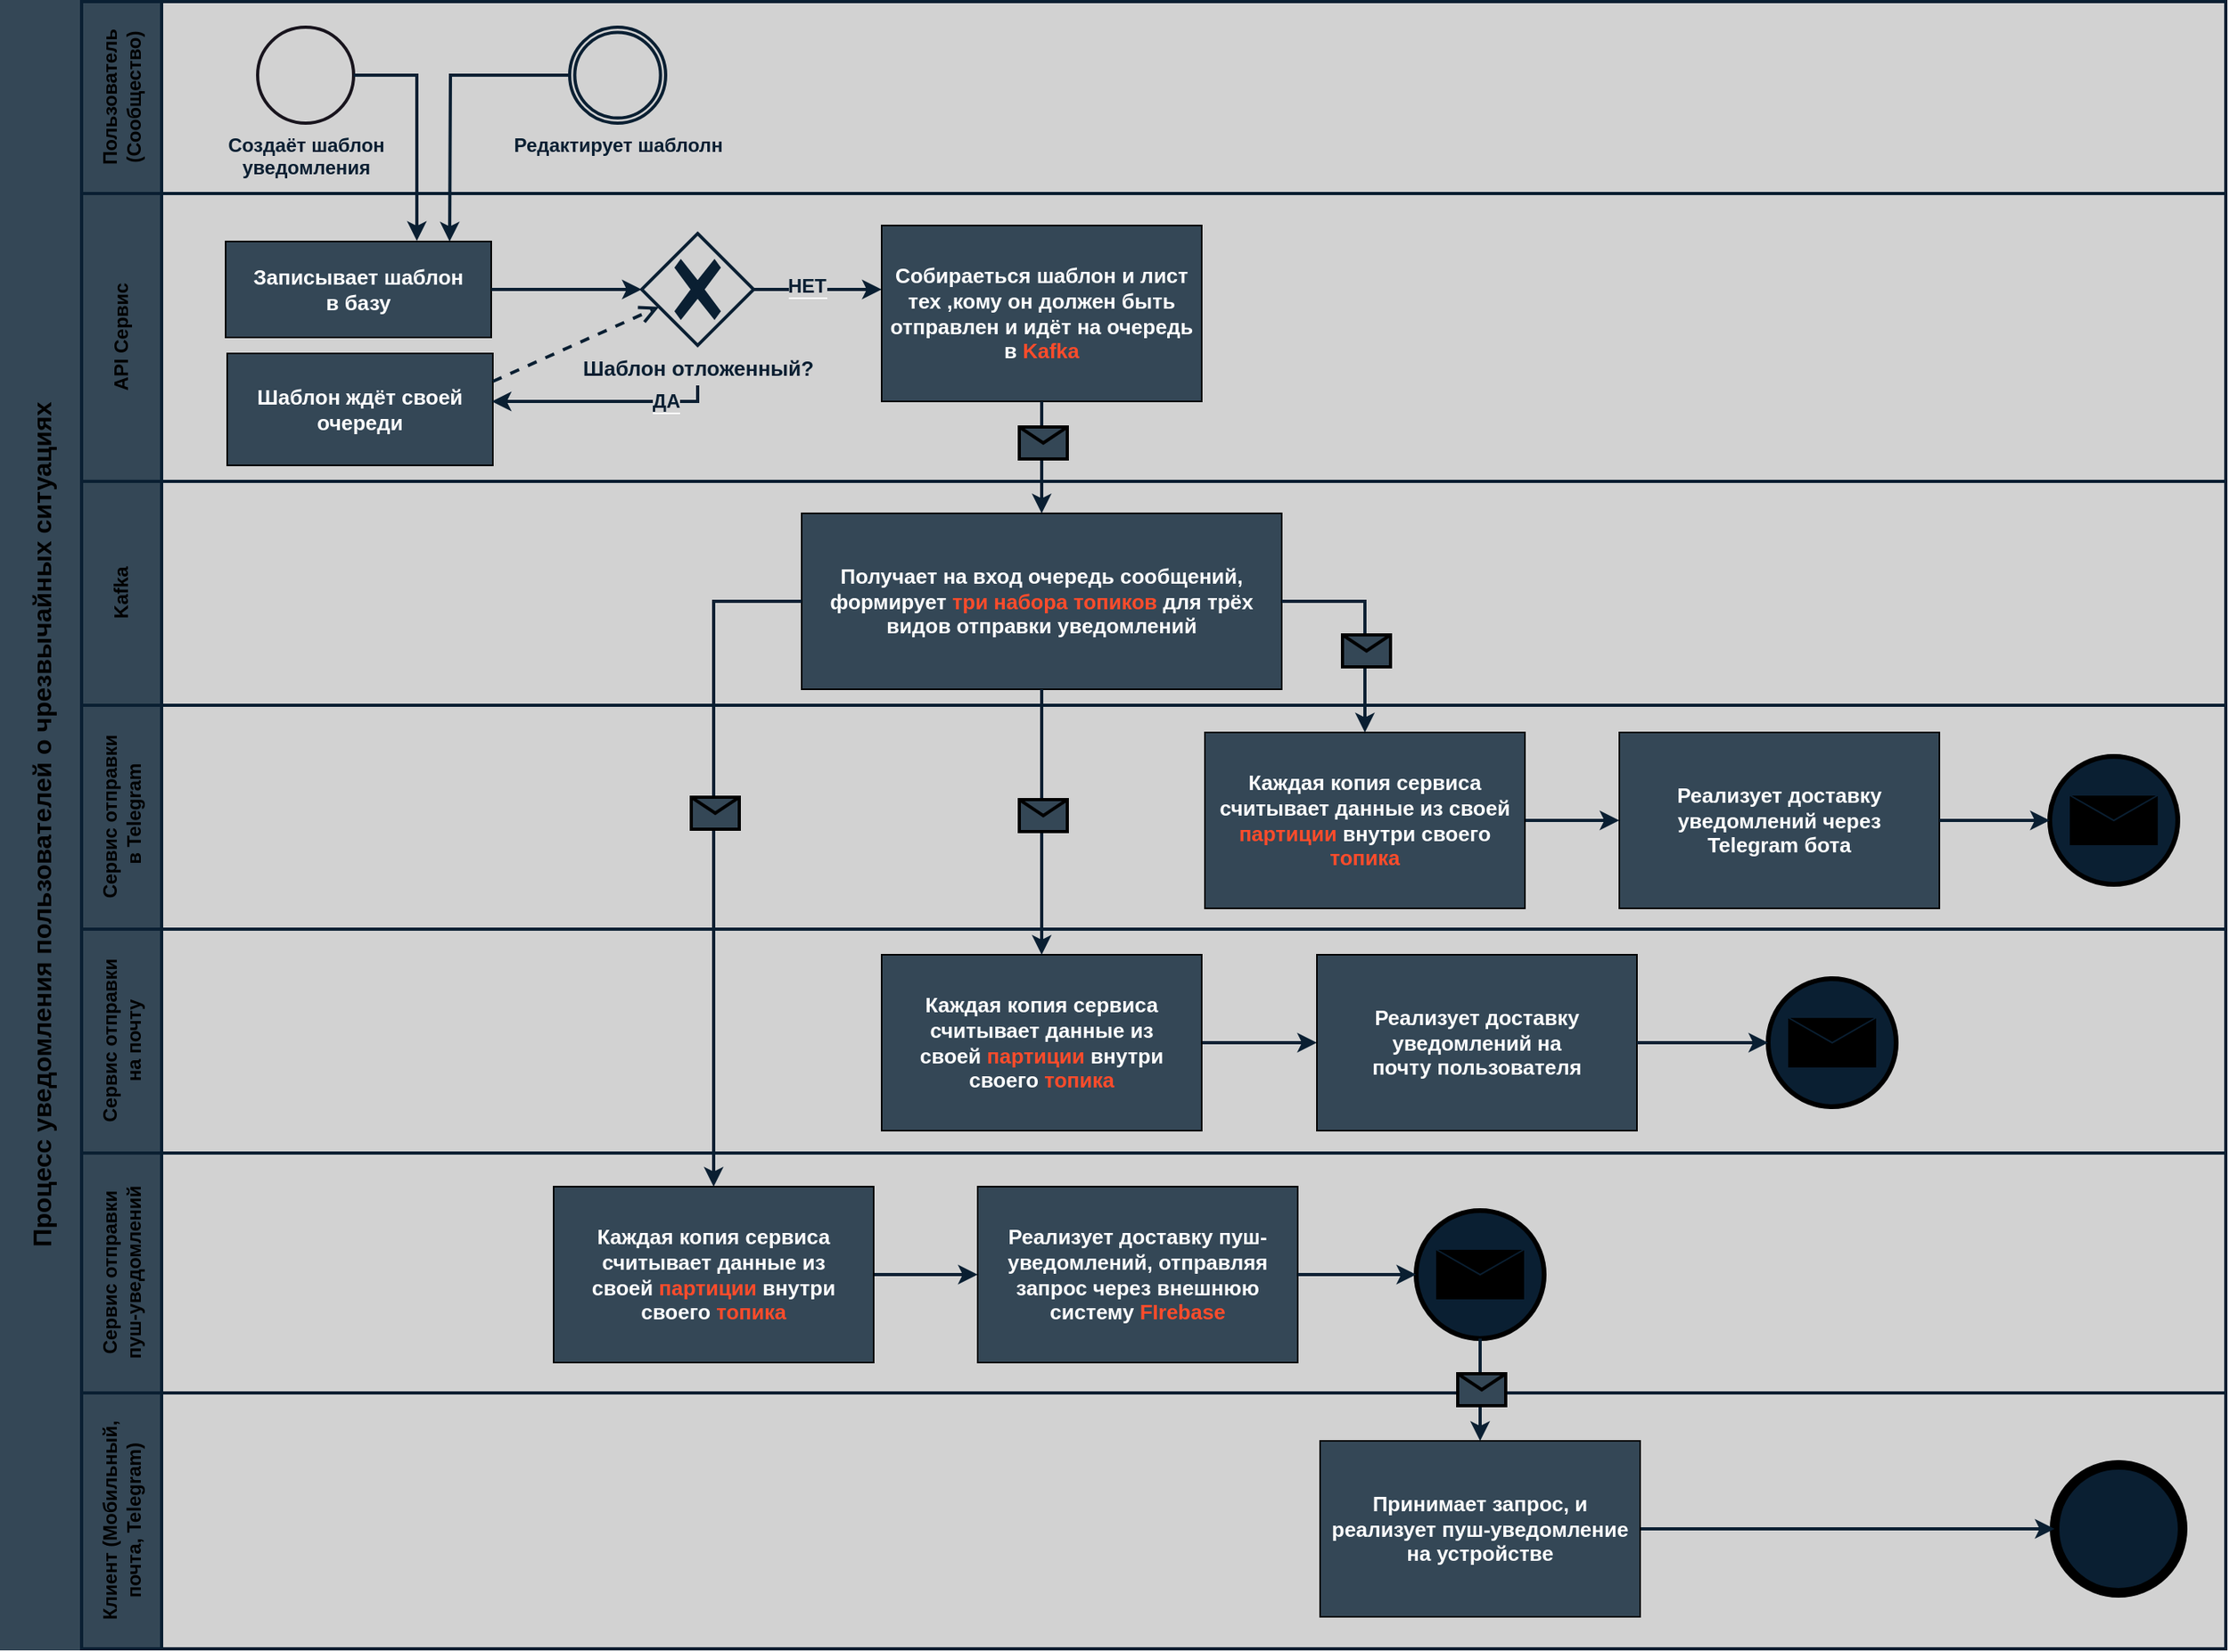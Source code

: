 <mxfile version="21.8.2" type="device">
  <diagram id="prtHgNgQTEPvFCAcTncT" name="Page-1">
    <mxGraphModel dx="2853" dy="2366" grid="1" gridSize="10" guides="1" tooltips="1" connect="1" arrows="1" fold="1" page="1" pageScale="1" pageWidth="827" pageHeight="1169" math="0" shadow="0">
      <root>
        <mxCell id="0" />
        <mxCell id="1" parent="0" />
        <mxCell id="dNxyNK7c78bLwvsdeMH5-19" value="&lt;font style=&quot;font-size: 16px;&quot;&gt;Процесс уведомления пользователей о чрезвычайных ситуациях&lt;/font&gt;" style="swimlane;html=1;childLayout=stackLayout;resizeParent=1;resizeParentMax=0;horizontal=0;startSize=50;horizontalStack=0;fillColor=#344756;swimlaneFillColor=#D2D2D2;strokeColor=#344756;strokeWidth=2;" parent="1" vertex="1">
          <mxGeometry x="-610" y="-430" width="1390" height="1030" as="geometry">
            <mxRectangle x="-550" y="-230" width="40" height="420" as="alternateBounds" />
          </mxGeometry>
        </mxCell>
        <mxCell id="jJX5PtrKkT8J05yYk6aR-8" value="Пользователь &lt;br&gt;(Сообщество)" style="swimlane;html=1;startSize=50;horizontal=0;fillColor=#344756;strokeColor=#0A1F32;strokeWidth=2;swimlaneFillColor=none;" parent="dNxyNK7c78bLwvsdeMH5-19" vertex="1">
          <mxGeometry x="50" width="1340" height="120" as="geometry" />
        </mxCell>
        <mxCell id="6MrQrI-nrnNSsxaSzZZ9-1" value="&lt;font color=&quot;#0a1f32&quot;&gt;&lt;b&gt;Создаёт шаблон&lt;br&gt;уведомления&lt;/b&gt;&lt;/font&gt;" style="points=[[0.145,0.145,0],[0.5,0,0],[0.855,0.145,0],[1,0.5,0],[0.855,0.855,0],[0.5,1,0],[0.145,0.855,0],[0,0.5,0]];shape=mxgraph.bpmn.event;html=1;verticalLabelPosition=bottom;labelBackgroundColor=none;verticalAlign=top;align=center;perimeter=ellipsePerimeter;outlineConnect=0;aspect=fixed;outline=standard;symbol=general;fillColor=#D2D2D2;strokeWidth=2;strokeColor=#18141D;" parent="jJX5PtrKkT8J05yYk6aR-8" vertex="1">
          <mxGeometry x="110" y="16" width="60" height="60" as="geometry" />
        </mxCell>
        <mxCell id="OBYLPIvwSsknGqxptoZ4-19" value="&lt;font style=&quot;&quot; color=&quot;#0a1f32&quot;&gt;&lt;b style=&quot;&quot;&gt;&lt;span style=&quot;background-color: rgb(210, 210, 210);&quot;&gt;Редактирует шаблолн&lt;/span&gt;&lt;br&gt;&lt;/b&gt;&lt;/font&gt;" style="points=[[0.145,0.145,0],[0.5,0,0],[0.855,0.145,0],[1,0.5,0],[0.855,0.855,0],[0.5,1,0],[0.145,0.855,0],[0,0.5,0]];shape=mxgraph.bpmn.event;html=1;verticalLabelPosition=bottom;labelBackgroundColor=#ffffff;verticalAlign=top;align=center;perimeter=ellipsePerimeter;outlineConnect=0;aspect=fixed;outline=throwing;symbol=general;fillColor=none;strokeWidth=2;strokeColor=#0A1F32;" parent="jJX5PtrKkT8J05yYk6aR-8" vertex="1">
          <mxGeometry x="305" y="16" width="60" height="60" as="geometry" />
        </mxCell>
        <mxCell id="jJX5PtrKkT8J05yYk6aR-29" value="API Cервис" style="swimlane;html=1;startSize=50;horizontal=0;fillColor=#344756;strokeColor=#0A1F32;strokeWidth=2;" parent="dNxyNK7c78bLwvsdeMH5-19" vertex="1">
          <mxGeometry x="50" y="120" width="1340" height="180" as="geometry" />
        </mxCell>
        <mxCell id="jJX5PtrKkT8J05yYk6aR-90" value="&lt;font style=&quot;font-size: 13px;&quot; color=&quot;#ffffff&quot;&gt;&lt;b&gt;Записывает шаблон &lt;br&gt;в базу&lt;/b&gt;&lt;/font&gt;" style="rounded=0;whiteSpace=wrap;html=1;fontFamily=Helvetica;fontSize=12;fontColor=#000000;align=center;fillColor=#344756;" parent="jJX5PtrKkT8J05yYk6aR-29" vertex="1">
          <mxGeometry x="90" y="30" width="166" height="60" as="geometry" />
        </mxCell>
        <mxCell id="6MrQrI-nrnNSsxaSzZZ9-12" style="edgeStyle=orthogonalEdgeStyle;shape=connector;rounded=0;orthogonalLoop=1;jettySize=auto;html=1;entryX=0;entryY=0.364;entryDx=0;entryDy=0;labelBackgroundColor=default;strokeColor=#0A1F32;strokeWidth=2;align=center;verticalAlign=middle;fontFamily=Helvetica;fontSize=11;fontColor=default;endArrow=classic;entryPerimeter=0;" parent="jJX5PtrKkT8J05yYk6aR-29" source="6MrQrI-nrnNSsxaSzZZ9-8" target="6MrQrI-nrnNSsxaSzZZ9-28" edge="1">
          <mxGeometry relative="1" as="geometry">
            <mxPoint x="511" y="60" as="targetPoint" />
          </mxGeometry>
        </mxCell>
        <mxCell id="6MrQrI-nrnNSsxaSzZZ9-13" value="&lt;font style=&quot;font-size: 12px;&quot; color=&quot;#0a1f32&quot;&gt;&lt;b style=&quot;background-color: rgb(210, 210, 210);&quot;&gt;НЕТ&lt;/b&gt;&lt;/font&gt;" style="edgeLabel;html=1;align=center;verticalAlign=middle;resizable=0;points=[];fontSize=11;fontFamily=Helvetica;fontColor=default;" parent="6MrQrI-nrnNSsxaSzZZ9-12" vertex="1" connectable="0">
          <mxGeometry x="-0.174" y="2" relative="1" as="geometry">
            <mxPoint as="offset" />
          </mxGeometry>
        </mxCell>
        <mxCell id="6MrQrI-nrnNSsxaSzZZ9-8" value="&lt;font color=&quot;#0a1f32&quot;&gt;&lt;span style=&quot;font-size: 13px; background-color: rgb(210, 210, 210);&quot;&gt;&lt;b&gt;Шаблон отложенный?&lt;/b&gt;&lt;/span&gt;&lt;/font&gt;" style="points=[[0.25,0.25,0],[0.5,0,0],[0.75,0.25,0],[1,0.5,0],[0.75,0.75,0],[0.5,1,0],[0.25,0.75,0],[0,0.5,0]];shape=mxgraph.bpmn.gateway2;html=1;verticalLabelPosition=bottom;labelBackgroundColor=none;verticalAlign=top;align=center;perimeter=rhombusPerimeter;outlineConnect=0;outline=none;symbol=none;gwType=exclusive;fillColor=#D2D2D2;strokeWidth=2;strokeColor=#0A1F32;" parent="jJX5PtrKkT8J05yYk6aR-29" vertex="1">
          <mxGeometry x="350" y="25" width="70" height="70" as="geometry" />
        </mxCell>
        <mxCell id="6MrQrI-nrnNSsxaSzZZ9-11" style="edgeStyle=orthogonalEdgeStyle;shape=connector;rounded=0;orthogonalLoop=1;jettySize=auto;html=1;entryX=0;entryY=0.5;entryDx=0;entryDy=0;entryPerimeter=0;labelBackgroundColor=default;strokeColor=#0A1F32;strokeWidth=2;align=center;verticalAlign=middle;fontFamily=Helvetica;fontSize=11;fontColor=default;endArrow=classic;exitX=1;exitY=0.5;exitDx=0;exitDy=0;" parent="jJX5PtrKkT8J05yYk6aR-29" source="jJX5PtrKkT8J05yYk6aR-90" target="6MrQrI-nrnNSsxaSzZZ9-8" edge="1">
          <mxGeometry relative="1" as="geometry">
            <mxPoint x="260" y="60" as="sourcePoint" />
          </mxGeometry>
        </mxCell>
        <mxCell id="6MrQrI-nrnNSsxaSzZZ9-22" value="&lt;font color=&quot;#ffffff&quot;&gt;&lt;span style=&quot;font-size: 13px;&quot;&gt;&lt;b&gt;Шаблон ждёт своей очереди&lt;/b&gt;&lt;/span&gt;&lt;/font&gt;" style="rounded=0;whiteSpace=wrap;html=1;fontFamily=Helvetica;fontSize=12;fontColor=#000000;align=center;fillColor=#344756;" parent="jJX5PtrKkT8J05yYk6aR-29" vertex="1">
          <mxGeometry x="91" y="100" width="166" height="70" as="geometry" />
        </mxCell>
        <mxCell id="6MrQrI-nrnNSsxaSzZZ9-23" value="" style="html=1;verticalAlign=bottom;endArrow=open;dashed=1;endSize=8;curved=0;rounded=0;labelBackgroundColor=default;strokeColor=#0A1F32;strokeWidth=2;align=center;fontFamily=Helvetica;fontSize=11;fontColor=default;shape=connector;exitX=1;exitY=0.25;exitDx=0;exitDy=0;" parent="jJX5PtrKkT8J05yYk6aR-29" source="6MrQrI-nrnNSsxaSzZZ9-22" target="6MrQrI-nrnNSsxaSzZZ9-8" edge="1">
          <mxGeometry relative="1" as="geometry">
            <mxPoint x="350" y="100" as="sourcePoint" />
            <mxPoint x="270" y="100" as="targetPoint" />
          </mxGeometry>
        </mxCell>
        <mxCell id="6MrQrI-nrnNSsxaSzZZ9-28" value="&lt;span style=&quot;font-size: 13px;&quot;&gt;&lt;b style=&quot;&quot;&gt;&lt;font color=&quot;#ffffff&quot;&gt;Собираеться шаблон и лист тех ,кому он должен быть отправлен и идёт на очередь в &lt;/font&gt;&lt;font color=&quot;#ff4c2b&quot;&gt;Kafka&lt;/font&gt;&lt;/b&gt;&lt;/span&gt;" style="rounded=0;whiteSpace=wrap;html=1;fontFamily=Helvetica;fontSize=12;fontColor=#000000;align=center;fillColor=#344756;" parent="jJX5PtrKkT8J05yYk6aR-29" vertex="1">
          <mxGeometry x="500" y="20" width="200" height="110" as="geometry" />
        </mxCell>
        <mxCell id="dNxyNK7c78bLwvsdeMH5-21" value="Kafka" style="swimlane;html=1;startSize=50;horizontal=0;fillColor=#344756;strokeWidth=2;strokeColor=#0A1F32;" parent="dNxyNK7c78bLwvsdeMH5-19" vertex="1">
          <mxGeometry x="50" y="300" width="1340" height="140" as="geometry">
            <mxRectangle x="20" y="120" width="1010" height="30" as="alternateBounds" />
          </mxGeometry>
        </mxCell>
        <mxCell id="6MrQrI-nrnNSsxaSzZZ9-31" value="&lt;span style=&quot;font-size: 13px;&quot;&gt;&lt;b style=&quot;&quot;&gt;&lt;font color=&quot;#ffffff&quot;&gt;Получает на вход очередь сообщений, формирует &lt;/font&gt;&lt;font color=&quot;#ff4c2b&quot;&gt;три набора топиков&lt;/font&gt;&lt;font color=&quot;#ffffff&quot;&gt; для трёх видов отправки уведомлений&lt;/font&gt;&lt;/b&gt;&lt;/span&gt;" style="rounded=0;whiteSpace=wrap;html=1;fontFamily=Helvetica;fontSize=12;fontColor=#000000;align=center;fillColor=#344756;" parent="dNxyNK7c78bLwvsdeMH5-21" vertex="1">
          <mxGeometry x="450" y="20" width="300" height="110" as="geometry" />
        </mxCell>
        <mxCell id="dNxyNK7c78bLwvsdeMH5-22" value="Сервис отправки&lt;br&gt;&amp;nbsp;в Telegram" style="swimlane;html=1;startSize=50;horizontal=0;fillColor=#344756;strokeWidth=2;strokeColor=#0A1F32;" parent="dNxyNK7c78bLwvsdeMH5-19" vertex="1">
          <mxGeometry x="50" y="440" width="1340" height="140" as="geometry">
            <mxRectangle x="20" y="240" width="1010" height="30" as="alternateBounds" />
          </mxGeometry>
        </mxCell>
        <mxCell id="M-FPV0Ft3l1Owhtw9UsL-28" style="edgeStyle=orthogonalEdgeStyle;rounded=0;orthogonalLoop=1;jettySize=auto;html=1;entryX=0;entryY=0.5;entryDx=0;entryDy=0;strokeWidth=2;strokeColor=#0A1F32;" edge="1" parent="dNxyNK7c78bLwvsdeMH5-22" source="6MrQrI-nrnNSsxaSzZZ9-33" target="M-FPV0Ft3l1Owhtw9UsL-26">
          <mxGeometry relative="1" as="geometry" />
        </mxCell>
        <mxCell id="6MrQrI-nrnNSsxaSzZZ9-33" value="&lt;span style=&quot;font-size: 13px;&quot;&gt;&lt;b style=&quot;&quot;&gt;&lt;font color=&quot;#ffffff&quot;&gt;Каждая копия сервиса считывает данные из своей &lt;/font&gt;&lt;font color=&quot;#ff4c2b&quot;&gt;партиции &lt;/font&gt;&lt;font color=&quot;#ffffff&quot;&gt;внутри своего &lt;/font&gt;&lt;font color=&quot;#ff4c2b&quot;&gt;топика&lt;/font&gt;&lt;/b&gt;&lt;/span&gt;" style="rounded=0;whiteSpace=wrap;html=1;fontFamily=Helvetica;fontSize=12;fontColor=#000000;align=center;fillColor=#344756;" parent="dNxyNK7c78bLwvsdeMH5-22" vertex="1">
          <mxGeometry x="702" y="17" width="200" height="110" as="geometry" />
        </mxCell>
        <mxCell id="M-FPV0Ft3l1Owhtw9UsL-19" value="" style="points=[[0.145,0.145,0],[0.5,0,0],[0.855,0.145,0],[1,0.5,0],[0.855,0.855,0],[0.5,1,0],[0.145,0.855,0],[0,0.5,0]];shape=mxgraph.bpmn.event;html=1;verticalLabelPosition=bottom;labelBackgroundColor=#ffffff;verticalAlign=top;align=center;perimeter=ellipsePerimeter;outlineConnect=0;aspect=fixed;outline=end;symbol=message;fillColor=#0A1F32;" vertex="1" parent="dNxyNK7c78bLwvsdeMH5-22">
          <mxGeometry x="1230" y="32" width="80" height="80" as="geometry" />
        </mxCell>
        <mxCell id="M-FPV0Ft3l1Owhtw9UsL-26" value="&lt;font color=&quot;#ffffff&quot;&gt;&lt;span style=&quot;font-size: 13px;&quot;&gt;&lt;b&gt;Реализует доставку уведомлений через &lt;br&gt;Telegram бота&lt;/b&gt;&lt;/span&gt;&lt;/font&gt;" style="rounded=0;whiteSpace=wrap;html=1;fontFamily=Helvetica;fontSize=12;fontColor=#000000;align=center;fillColor=#344756;" vertex="1" parent="dNxyNK7c78bLwvsdeMH5-22">
          <mxGeometry x="961" y="17" width="200" height="110" as="geometry" />
        </mxCell>
        <mxCell id="M-FPV0Ft3l1Owhtw9UsL-31" style="edgeStyle=orthogonalEdgeStyle;rounded=0;orthogonalLoop=1;jettySize=auto;html=1;entryX=0;entryY=0.5;entryDx=0;entryDy=0;entryPerimeter=0;strokeWidth=2;strokeColor=#0A1F32;" edge="1" parent="dNxyNK7c78bLwvsdeMH5-22" source="M-FPV0Ft3l1Owhtw9UsL-26" target="M-FPV0Ft3l1Owhtw9UsL-19">
          <mxGeometry relative="1" as="geometry" />
        </mxCell>
        <mxCell id="jJX5PtrKkT8J05yYk6aR-15" value="Сервис отправки&lt;br&gt;на почту" style="swimlane;html=1;startSize=50;horizontal=0;labelBackgroundColor=none;fillColor=#344756;strokeWidth=2;strokeColor=#0A1F32;" parent="dNxyNK7c78bLwvsdeMH5-19" vertex="1">
          <mxGeometry x="50" y="580" width="1340" height="140" as="geometry" />
        </mxCell>
        <mxCell id="M-FPV0Ft3l1Owhtw9UsL-29" style="edgeStyle=orthogonalEdgeStyle;rounded=0;orthogonalLoop=1;jettySize=auto;html=1;entryX=0;entryY=0.5;entryDx=0;entryDy=0;strokeWidth=2;strokeColor=#0A1F32;" edge="1" parent="jJX5PtrKkT8J05yYk6aR-15" source="6MrQrI-nrnNSsxaSzZZ9-34" target="M-FPV0Ft3l1Owhtw9UsL-21">
          <mxGeometry relative="1" as="geometry" />
        </mxCell>
        <mxCell id="6MrQrI-nrnNSsxaSzZZ9-34" value="&lt;b style=&quot;font-size: 13px;&quot;&gt;&lt;font color=&quot;#ffffff&quot;&gt;Каждая копия сервиса считывает данные из своей&amp;nbsp;&lt;/font&gt;&lt;font color=&quot;#ff4c2b&quot;&gt;партиции&amp;nbsp;&lt;/font&gt;&lt;font color=&quot;#ffffff&quot;&gt;внутри своего&amp;nbsp;&lt;/font&gt;&lt;font color=&quot;#ff4c2b&quot;&gt;топика&lt;/font&gt;&lt;/b&gt;" style="rounded=0;whiteSpace=wrap;html=1;fontFamily=Helvetica;fontSize=12;fontColor=#000000;align=center;fillColor=#344756;" parent="jJX5PtrKkT8J05yYk6aR-15" vertex="1">
          <mxGeometry x="500" y="16" width="200" height="110" as="geometry" />
        </mxCell>
        <mxCell id="M-FPV0Ft3l1Owhtw9UsL-20" value="" style="points=[[0.145,0.145,0],[0.5,0,0],[0.855,0.145,0],[1,0.5,0],[0.855,0.855,0],[0.5,1,0],[0.145,0.855,0],[0,0.5,0]];shape=mxgraph.bpmn.event;html=1;verticalLabelPosition=bottom;labelBackgroundColor=#ffffff;verticalAlign=top;align=center;perimeter=ellipsePerimeter;outlineConnect=0;aspect=fixed;outline=end;symbol=message;fillColor=#0A1F32;" vertex="1" parent="jJX5PtrKkT8J05yYk6aR-15">
          <mxGeometry x="1054" y="31" width="80" height="80" as="geometry" />
        </mxCell>
        <mxCell id="M-FPV0Ft3l1Owhtw9UsL-21" value="&lt;b style=&quot;color: rgb(255, 255, 255); font-size: 13px;&quot;&gt;Реализует доставку уведомлений на &lt;br&gt;почту пользователя&lt;br&gt;&lt;/b&gt;" style="rounded=0;whiteSpace=wrap;html=1;fontFamily=Helvetica;fontSize=12;fontColor=#000000;align=center;fillColor=#344756;" vertex="1" parent="jJX5PtrKkT8J05yYk6aR-15">
          <mxGeometry x="772" y="16" width="200" height="110" as="geometry" />
        </mxCell>
        <mxCell id="M-FPV0Ft3l1Owhtw9UsL-32" style="edgeStyle=orthogonalEdgeStyle;shape=connector;rounded=0;orthogonalLoop=1;jettySize=auto;html=1;entryX=0;entryY=0.5;entryDx=0;entryDy=0;entryPerimeter=0;labelBackgroundColor=default;strokeColor=#0A1F32;strokeWidth=2;align=center;verticalAlign=middle;fontFamily=Helvetica;fontSize=11;fontColor=default;endArrow=classic;" edge="1" parent="jJX5PtrKkT8J05yYk6aR-15" source="M-FPV0Ft3l1Owhtw9UsL-21" target="M-FPV0Ft3l1Owhtw9UsL-20">
          <mxGeometry relative="1" as="geometry" />
        </mxCell>
        <mxCell id="jJX5PtrKkT8J05yYk6aR-22" value="Сервис отправки&lt;br&gt;пуш-уведомлений" style="swimlane;html=1;startSize=50;horizontal=0;fillColor=#344756;strokeWidth=2;strokeColor=#0A1F32;" parent="dNxyNK7c78bLwvsdeMH5-19" vertex="1">
          <mxGeometry x="50" y="720" width="1340" height="150" as="geometry" />
        </mxCell>
        <mxCell id="M-FPV0Ft3l1Owhtw9UsL-36" style="edgeStyle=orthogonalEdgeStyle;shape=connector;rounded=0;orthogonalLoop=1;jettySize=auto;html=1;exitX=1;exitY=0.5;exitDx=0;exitDy=0;entryX=0;entryY=0.5;entryDx=0;entryDy=0;labelBackgroundColor=default;strokeColor=#0A1F32;strokeWidth=2;align=center;verticalAlign=middle;fontFamily=Helvetica;fontSize=11;fontColor=default;endArrow=classic;" edge="1" parent="jJX5PtrKkT8J05yYk6aR-22" source="6MrQrI-nrnNSsxaSzZZ9-35" target="M-FPV0Ft3l1Owhtw9UsL-27">
          <mxGeometry relative="1" as="geometry" />
        </mxCell>
        <mxCell id="6MrQrI-nrnNSsxaSzZZ9-35" value="&lt;b style=&quot;font-size: 13px;&quot;&gt;&lt;font color=&quot;#ffffff&quot;&gt;Каждая копия сервиса считывает данные из своей&amp;nbsp;&lt;/font&gt;&lt;font color=&quot;#ff4c2b&quot;&gt;партиции&amp;nbsp;&lt;/font&gt;&lt;font color=&quot;#ffffff&quot;&gt;внутри своего&amp;nbsp;&lt;/font&gt;&lt;font color=&quot;#ff4c2b&quot;&gt;топика&lt;/font&gt;&lt;/b&gt;" style="rounded=0;whiteSpace=wrap;html=1;fontFamily=Helvetica;fontSize=12;fontColor=#000000;align=center;fillColor=#344756;" parent="jJX5PtrKkT8J05yYk6aR-22" vertex="1">
          <mxGeometry x="295" y="21" width="200" height="110" as="geometry" />
        </mxCell>
        <mxCell id="OBYLPIvwSsknGqxptoZ4-28" value="" style="points=[[0.145,0.145,0],[0.5,0,0],[0.855,0.145,0],[1,0.5,0],[0.855,0.855,0],[0.5,1,0],[0.145,0.855,0],[0,0.5,0]];shape=mxgraph.bpmn.event;html=1;verticalLabelPosition=bottom;labelBackgroundColor=#ffffff;verticalAlign=top;align=center;perimeter=ellipsePerimeter;outlineConnect=0;aspect=fixed;outline=end;symbol=message;fillColor=#0A1F32;" parent="jJX5PtrKkT8J05yYk6aR-22" vertex="1">
          <mxGeometry x="834" y="36" width="80" height="80" as="geometry" />
        </mxCell>
        <mxCell id="M-FPV0Ft3l1Owhtw9UsL-27" value="&lt;b style=&quot;color: rgb(255, 255, 255); font-size: 13px;&quot;&gt;Реализует доставку пуш-уведомлений, отправляя запрос через внешнюю систему &lt;/b&gt;&lt;b style=&quot;font-size: 13px;&quot;&gt;&lt;font color=&quot;#ff4c2b&quot;&gt;FIrebase&lt;/font&gt;&lt;br&gt;&lt;/b&gt;" style="rounded=0;whiteSpace=wrap;html=1;fontFamily=Helvetica;fontSize=12;fontColor=#000000;align=center;fillColor=#344756;" vertex="1" parent="jJX5PtrKkT8J05yYk6aR-22">
          <mxGeometry x="560" y="21" width="200" height="110" as="geometry" />
        </mxCell>
        <mxCell id="M-FPV0Ft3l1Owhtw9UsL-37" style="edgeStyle=orthogonalEdgeStyle;shape=connector;rounded=0;orthogonalLoop=1;jettySize=auto;html=1;entryX=0;entryY=0.5;entryDx=0;entryDy=0;entryPerimeter=0;labelBackgroundColor=default;strokeColor=#0A1F32;strokeWidth=2;align=center;verticalAlign=middle;fontFamily=Helvetica;fontSize=11;fontColor=default;endArrow=classic;" edge="1" parent="jJX5PtrKkT8J05yYk6aR-22" source="M-FPV0Ft3l1Owhtw9UsL-27" target="OBYLPIvwSsknGqxptoZ4-28">
          <mxGeometry relative="1" as="geometry" />
        </mxCell>
        <mxCell id="6MrQrI-nrnNSsxaSzZZ9-6" style="edgeStyle=orthogonalEdgeStyle;rounded=0;orthogonalLoop=1;jettySize=auto;html=1;exitX=1;exitY=0.5;exitDx=0;exitDy=0;exitPerimeter=0;strokeWidth=2;strokeColor=#0A1F32;entryX=0.72;entryY=-0.006;entryDx=0;entryDy=0;entryPerimeter=0;" parent="dNxyNK7c78bLwvsdeMH5-19" source="6MrQrI-nrnNSsxaSzZZ9-1" target="jJX5PtrKkT8J05yYk6aR-90" edge="1">
          <mxGeometry relative="1" as="geometry">
            <mxPoint x="250" y="140" as="targetPoint" />
            <mxPoint x="220.0" y="42.034" as="sourcePoint" />
          </mxGeometry>
        </mxCell>
        <mxCell id="6MrQrI-nrnNSsxaSzZZ9-16" style="edgeStyle=orthogonalEdgeStyle;shape=connector;rounded=0;orthogonalLoop=1;jettySize=auto;html=1;labelBackgroundColor=default;strokeColor=#0A1F32;strokeWidth=2;align=center;verticalAlign=middle;fontFamily=Helvetica;fontSize=11;fontColor=default;endArrow=classic;entryX=0.996;entryY=0.429;entryDx=0;entryDy=0;entryPerimeter=0;" parent="dNxyNK7c78bLwvsdeMH5-19" target="6MrQrI-nrnNSsxaSzZZ9-22" edge="1">
          <mxGeometry relative="1" as="geometry">
            <mxPoint x="310" y="250" as="targetPoint" />
            <mxPoint x="435" y="240" as="sourcePoint" />
            <Array as="points">
              <mxPoint x="435" y="250" />
            </Array>
          </mxGeometry>
        </mxCell>
        <mxCell id="6MrQrI-nrnNSsxaSzZZ9-19" value="&lt;font size=&quot;1&quot; style=&quot;&quot; color=&quot;#0a1f32&quot;&gt;&lt;b style=&quot;font-size: 12px; background-color: rgb(210, 210, 210);&quot;&gt;ДА&lt;/b&gt;&lt;/font&gt;" style="edgeLabel;html=1;align=center;verticalAlign=middle;resizable=0;points=[];fontSize=11;fontFamily=Helvetica;fontColor=default;" parent="6MrQrI-nrnNSsxaSzZZ9-16" vertex="1" connectable="0">
          <mxGeometry x="-0.706" relative="1" as="geometry">
            <mxPoint x="-10" as="offset" />
          </mxGeometry>
        </mxCell>
        <mxCell id="M-FPV0Ft3l1Owhtw9UsL-2" style="edgeStyle=orthogonalEdgeStyle;rounded=0;orthogonalLoop=1;jettySize=auto;html=1;exitX=0;exitY=0.5;exitDx=0;exitDy=0;exitPerimeter=0;strokeWidth=2;strokeColor=#0A1F32;" edge="1" parent="dNxyNK7c78bLwvsdeMH5-19" source="OBYLPIvwSsknGqxptoZ4-19">
          <mxGeometry relative="1" as="geometry">
            <mxPoint x="280" y="150" as="targetPoint" />
          </mxGeometry>
        </mxCell>
        <mxCell id="M-FPV0Ft3l1Owhtw9UsL-11" value="" style="endArrow=classic;html=1;rounded=0;entryX=0.5;entryY=0;entryDx=0;entryDy=0;strokeWidth=2;strokeColor=#0A1F32;" edge="1" parent="dNxyNK7c78bLwvsdeMH5-19" source="6MrQrI-nrnNSsxaSzZZ9-31" target="6MrQrI-nrnNSsxaSzZZ9-34">
          <mxGeometry relative="1" as="geometry">
            <mxPoint x="510" y="499.58" as="sourcePoint" />
            <mxPoint x="610" y="499.58" as="targetPoint" />
          </mxGeometry>
        </mxCell>
        <mxCell id="M-FPV0Ft3l1Owhtw9UsL-12" value="" style="shape=message;html=1;outlineConnect=0;fillColor=#344756;strokeWidth=2;" vertex="1" parent="M-FPV0Ft3l1Owhtw9UsL-11">
          <mxGeometry width="30" height="20" relative="1" as="geometry">
            <mxPoint x="-14" y="-14" as="offset" />
          </mxGeometry>
        </mxCell>
        <mxCell id="M-FPV0Ft3l1Owhtw9UsL-13" value="" style="endArrow=classic;html=1;rounded=0;exitX=0;exitY=0.5;exitDx=0;exitDy=0;entryX=0.5;entryY=0;entryDx=0;entryDy=0;strokeWidth=2;strokeColor=#0A1F32;edgeStyle=orthogonalEdgeStyle;" edge="1" parent="dNxyNK7c78bLwvsdeMH5-19" source="6MrQrI-nrnNSsxaSzZZ9-31" target="6MrQrI-nrnNSsxaSzZZ9-35">
          <mxGeometry relative="1" as="geometry">
            <mxPoint x="440" y="457" as="sourcePoint" />
            <mxPoint x="441" y="621" as="targetPoint" />
          </mxGeometry>
        </mxCell>
        <mxCell id="M-FPV0Ft3l1Owhtw9UsL-14" value="" style="shape=message;html=1;outlineConnect=0;fillColor=#344756;strokeWidth=2;" vertex="1" parent="M-FPV0Ft3l1Owhtw9UsL-13">
          <mxGeometry width="30" height="20" relative="1" as="geometry">
            <mxPoint x="-14" y="-33" as="offset" />
          </mxGeometry>
        </mxCell>
        <mxCell id="M-FPV0Ft3l1Owhtw9UsL-15" value="" style="endArrow=classic;html=1;rounded=0;entryX=0.5;entryY=0;entryDx=0;entryDy=0;strokeWidth=2;strokeColor=#0A1F32;exitX=1;exitY=0.5;exitDx=0;exitDy=0;edgeStyle=orthogonalEdgeStyle;" edge="1" parent="dNxyNK7c78bLwvsdeMH5-19" source="6MrQrI-nrnNSsxaSzZZ9-31" target="6MrQrI-nrnNSsxaSzZZ9-33">
          <mxGeometry relative="1" as="geometry">
            <mxPoint x="690" y="440" as="sourcePoint" />
            <mxPoint x="691" y="606" as="targetPoint" />
          </mxGeometry>
        </mxCell>
        <mxCell id="M-FPV0Ft3l1Owhtw9UsL-16" value="" style="shape=message;html=1;outlineConnect=0;fillColor=#344756;strokeWidth=2;" vertex="1" parent="M-FPV0Ft3l1Owhtw9UsL-15">
          <mxGeometry width="30" height="20" relative="1" as="geometry">
            <mxPoint x="-14" y="6" as="offset" />
          </mxGeometry>
        </mxCell>
        <mxCell id="M-FPV0Ft3l1Owhtw9UsL-17" value="" style="endArrow=classic;html=1;rounded=0;entryX=0.5;entryY=0;entryDx=0;entryDy=0;strokeWidth=2;strokeColor=#0A1F32;exitX=0.5;exitY=1;exitDx=0;exitDy=0;" edge="1" parent="dNxyNK7c78bLwvsdeMH5-19" source="6MrQrI-nrnNSsxaSzZZ9-28" target="6MrQrI-nrnNSsxaSzZZ9-31">
          <mxGeometry relative="1" as="geometry">
            <mxPoint x="690" y="440" as="sourcePoint" />
            <mxPoint x="691" y="606" as="targetPoint" />
          </mxGeometry>
        </mxCell>
        <mxCell id="M-FPV0Ft3l1Owhtw9UsL-18" value="" style="shape=message;html=1;outlineConnect=0;fillColor=#344756;strokeWidth=2;" vertex="1" parent="M-FPV0Ft3l1Owhtw9UsL-17">
          <mxGeometry width="30" height="20" relative="1" as="geometry">
            <mxPoint x="-14" y="-19" as="offset" />
          </mxGeometry>
        </mxCell>
        <mxCell id="jJX5PtrKkT8J05yYk6aR-36" value="Клиент (Мобильный, &lt;br&gt;почта, Telegram)" style="swimlane;html=1;startSize=50;horizontal=0;fillColor=#344756;strokeWidth=2;strokeColor=#0A1F32;" parent="dNxyNK7c78bLwvsdeMH5-19" vertex="1">
          <mxGeometry x="50" y="870" width="1340" height="160" as="geometry" />
        </mxCell>
        <mxCell id="jJX5PtrKkT8J05yYk6aR-166" value="" style="ellipse;whiteSpace=wrap;html=1;aspect=fixed;strokeWidth=6;fillColor=#0A1F32;" parent="jJX5PtrKkT8J05yYk6aR-36" vertex="1">
          <mxGeometry x="1233" y="45" width="80" height="80" as="geometry" />
        </mxCell>
        <mxCell id="M-FPV0Ft3l1Owhtw9UsL-39" style="edgeStyle=orthogonalEdgeStyle;shape=connector;rounded=0;orthogonalLoop=1;jettySize=auto;html=1;entryX=0;entryY=0.5;entryDx=0;entryDy=0;labelBackgroundColor=default;strokeColor=#0A1F32;strokeWidth=2;align=center;verticalAlign=middle;fontFamily=Helvetica;fontSize=11;fontColor=default;endArrow=classic;" edge="1" parent="jJX5PtrKkT8J05yYk6aR-36" source="M-FPV0Ft3l1Owhtw9UsL-38" target="jJX5PtrKkT8J05yYk6aR-166">
          <mxGeometry relative="1" as="geometry" />
        </mxCell>
        <mxCell id="M-FPV0Ft3l1Owhtw9UsL-38" value="&lt;font color=&quot;#ffffff&quot;&gt;&lt;span style=&quot;font-size: 13px;&quot;&gt;&lt;b&gt;Принимает запрос, и реализует пуш-уведомление на устройстве&lt;/b&gt;&lt;/span&gt;&lt;/font&gt;" style="rounded=0;whiteSpace=wrap;html=1;fontFamily=Helvetica;fontSize=12;fontColor=#000000;align=center;fillColor=#344756;" vertex="1" parent="jJX5PtrKkT8J05yYk6aR-36">
          <mxGeometry x="774" y="30" width="200" height="110" as="geometry" />
        </mxCell>
        <mxCell id="M-FPV0Ft3l1Owhtw9UsL-43" value="" style="endArrow=classic;html=1;rounded=0;strokeWidth=2;strokeColor=#0A1F32;exitX=0.5;exitY=1;exitDx=0;exitDy=0;exitPerimeter=0;entryX=0.5;entryY=0;entryDx=0;entryDy=0;" edge="1" parent="dNxyNK7c78bLwvsdeMH5-19" source="OBYLPIvwSsknGqxptoZ4-28" target="M-FPV0Ft3l1Owhtw9UsL-38">
          <mxGeometry relative="1" as="geometry">
            <mxPoint x="920" y="849" as="sourcePoint" />
            <mxPoint x="924" y="890" as="targetPoint" />
          </mxGeometry>
        </mxCell>
        <mxCell id="M-FPV0Ft3l1Owhtw9UsL-44" value="" style="shape=message;html=1;outlineConnect=0;fillColor=#344756;strokeWidth=2;" vertex="1" parent="M-FPV0Ft3l1Owhtw9UsL-43">
          <mxGeometry width="30" height="20" relative="1" as="geometry">
            <mxPoint x="-14" y="-10" as="offset" />
          </mxGeometry>
        </mxCell>
      </root>
    </mxGraphModel>
  </diagram>
</mxfile>
